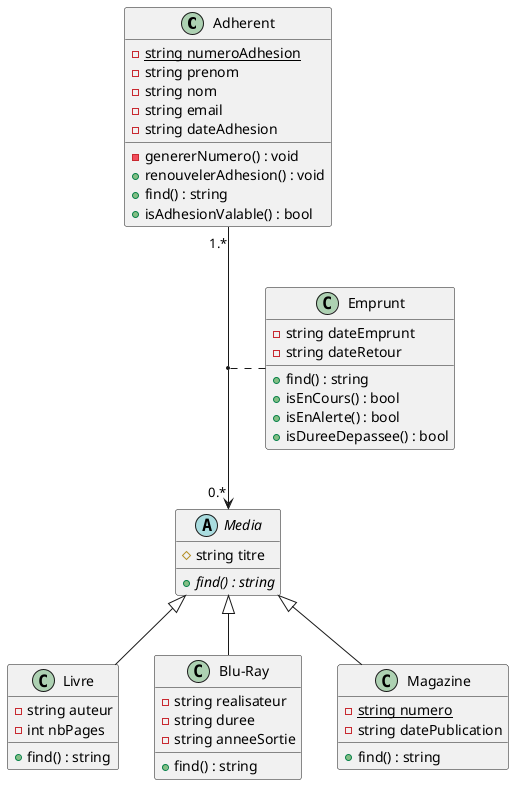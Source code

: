 @startuml

class Adherent {
    - {static} string numeroAdhesion
    - string prenom
    - string nom
    - string email
    - string dateAdhesion
    - genererNumero() : void
    + renouvelerAdhesion() : void
    + find() : string
    + isAdhesionValable() : bool
}



class Emprunt {
    - string dateEmprunt
    - string dateRetour
    + find() : string
    + isEnCours() : bool
    + isEnAlerte() : bool
    + isDureeDepassee() : bool
}




abstract class Media {
    # string titre
    + {abstract} find() : string
}

class Livre extends Media {
    - string auteur
    - int nbPages
    + find() : string
}

class Blu-Ray extends Media {
    - string realisateur
    - string duree
    - string anneeSortie
    + find() : string
}

class Magazine extends Media {
    - {static} string numero
    - string datePublication
    + find() : string
}


Adherent "1.*" --> "0.*" Media
(Adherent, Media) .. Emprunt

@enduml